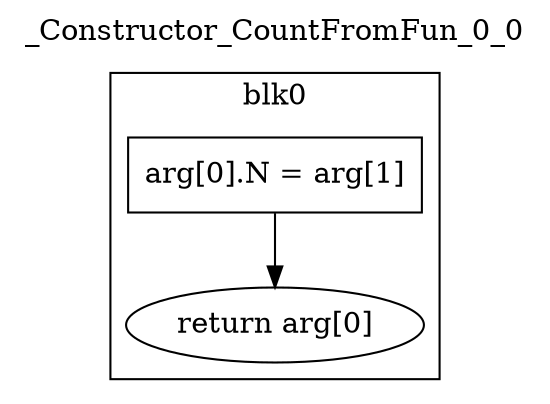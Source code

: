 digraph {
  rankdir=TB;
  b0_l0 -> b0_ret
  b0_l0 [label="arg[0].N = arg[1]\n", shape=box]
  b0_ret [label="return arg[0]"]
  subgraph cluster_b0 {
    label = "blk0";
    b0_l0;
    b0_ret;
  }
  labelloc="t"
  label="_Constructor_CountFromFun_0_0"
}